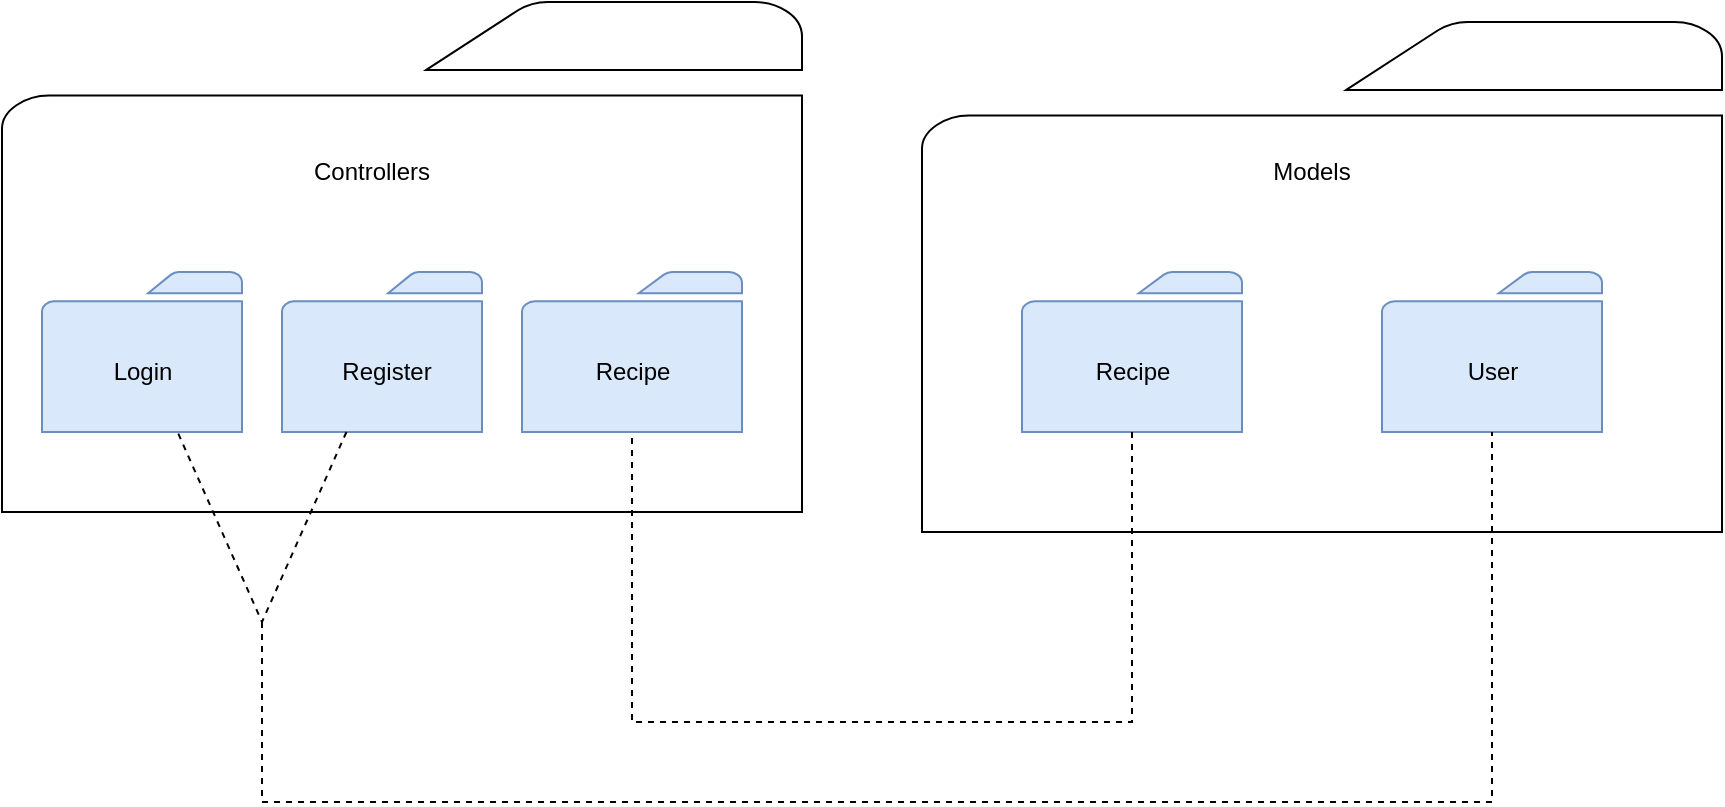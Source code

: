 <mxfile version="15.8.9" type="device"><diagram id="wCKKnj53LyUyoUpGEnS-" name="Page-1"><mxGraphModel dx="1038" dy="547" grid="1" gridSize="10" guides="1" tooltips="1" connect="1" arrows="1" fold="1" page="1" pageScale="1" pageWidth="1100" pageHeight="850" math="0" shadow="0"><root><mxCell id="0"/><mxCell id="1" parent="0"/><mxCell id="NGGb91NB3NlBHVz0JNho-1" value="" style="sketch=0;pointerEvents=1;shadow=0;dashed=0;html=1;labelPosition=center;verticalLabelPosition=bottom;verticalAlign=top;outlineConnect=0;align=center;shape=mxgraph.office.concepts.folder;" vertex="1" parent="1"><mxGeometry x="130" y="40" width="400" height="255" as="geometry"/></mxCell><mxCell id="NGGb91NB3NlBHVz0JNho-2" value="Controllers" style="text;html=1;strokeColor=none;fillColor=none;align=center;verticalAlign=middle;whiteSpace=wrap;rounded=0;" vertex="1" parent="1"><mxGeometry x="270" y="110" width="90" height="30" as="geometry"/></mxCell><mxCell id="NGGb91NB3NlBHVz0JNho-3" value="" style="sketch=0;pointerEvents=1;shadow=0;dashed=0;html=1;strokeColor=#6c8ebf;fillColor=#dae8fc;labelPosition=center;verticalLabelPosition=bottom;verticalAlign=top;outlineConnect=0;align=center;shape=mxgraph.office.concepts.folder;" vertex="1" parent="1"><mxGeometry x="150" y="175" width="100" height="80" as="geometry"/></mxCell><mxCell id="NGGb91NB3NlBHVz0JNho-4" value="" style="sketch=0;pointerEvents=1;shadow=0;dashed=0;html=1;strokeColor=#6c8ebf;fillColor=#dae8fc;labelPosition=center;verticalLabelPosition=bottom;verticalAlign=top;outlineConnect=0;align=center;shape=mxgraph.office.concepts.folder;" vertex="1" parent="1"><mxGeometry x="270" y="175" width="100" height="80" as="geometry"/></mxCell><mxCell id="NGGb91NB3NlBHVz0JNho-5" value="" style="sketch=0;pointerEvents=1;shadow=0;dashed=0;html=1;strokeColor=#6c8ebf;fillColor=#dae8fc;labelPosition=center;verticalLabelPosition=bottom;verticalAlign=top;outlineConnect=0;align=center;shape=mxgraph.office.concepts.folder;" vertex="1" parent="1"><mxGeometry x="390" y="175" width="110" height="80" as="geometry"/></mxCell><mxCell id="NGGb91NB3NlBHVz0JNho-6" value="Login" style="text;html=1;strokeColor=none;fillColor=none;align=center;verticalAlign=middle;whiteSpace=wrap;rounded=0;" vertex="1" parent="1"><mxGeometry x="162.5" y="210" width="75" height="30" as="geometry"/></mxCell><mxCell id="NGGb91NB3NlBHVz0JNho-7" value="Register" style="text;html=1;strokeColor=none;fillColor=none;align=center;verticalAlign=middle;whiteSpace=wrap;rounded=0;" vertex="1" parent="1"><mxGeometry x="285" y="210" width="75" height="30" as="geometry"/></mxCell><mxCell id="NGGb91NB3NlBHVz0JNho-8" value="Recipe" style="text;html=1;strokeColor=none;fillColor=none;align=center;verticalAlign=middle;whiteSpace=wrap;rounded=0;" vertex="1" parent="1"><mxGeometry x="657.5" y="210" width="75" height="30" as="geometry"/></mxCell><mxCell id="NGGb91NB3NlBHVz0JNho-9" value="" style="sketch=0;pointerEvents=1;shadow=0;dashed=0;html=1;labelPosition=center;verticalLabelPosition=bottom;verticalAlign=top;outlineConnect=0;align=center;shape=mxgraph.office.concepts.folder;" vertex="1" parent="1"><mxGeometry x="590" y="50" width="400" height="255" as="geometry"/></mxCell><mxCell id="NGGb91NB3NlBHVz0JNho-10" value="Models" style="text;html=1;strokeColor=none;fillColor=none;align=center;verticalAlign=middle;whiteSpace=wrap;rounded=0;" vertex="1" parent="1"><mxGeometry x="740" y="110" width="90" height="30" as="geometry"/></mxCell><mxCell id="NGGb91NB3NlBHVz0JNho-12" value="" style="sketch=0;pointerEvents=1;shadow=0;dashed=0;html=1;strokeColor=#6c8ebf;fillColor=#dae8fc;labelPosition=center;verticalLabelPosition=bottom;verticalAlign=top;outlineConnect=0;align=center;shape=mxgraph.office.concepts.folder;" vertex="1" parent="1"><mxGeometry x="640" y="175" width="110" height="80" as="geometry"/></mxCell><mxCell id="NGGb91NB3NlBHVz0JNho-13" value="Recipe" style="text;html=1;strokeColor=none;fillColor=none;align=center;verticalAlign=middle;whiteSpace=wrap;rounded=0;" vertex="1" parent="1"><mxGeometry x="407.5" y="210" width="75" height="30" as="geometry"/></mxCell><mxCell id="NGGb91NB3NlBHVz0JNho-14" value="Recipe" style="text;html=1;strokeColor=none;fillColor=none;align=center;verticalAlign=middle;whiteSpace=wrap;rounded=0;" vertex="1" parent="1"><mxGeometry x="657.5" y="210" width="75" height="30" as="geometry"/></mxCell><mxCell id="NGGb91NB3NlBHVz0JNho-16" value="" style="sketch=0;pointerEvents=1;shadow=0;dashed=0;html=1;strokeColor=#6c8ebf;fillColor=#dae8fc;labelPosition=center;verticalLabelPosition=bottom;verticalAlign=top;outlineConnect=0;align=center;shape=mxgraph.office.concepts.folder;" vertex="1" parent="1"><mxGeometry x="820" y="175" width="110" height="80" as="geometry"/></mxCell><mxCell id="NGGb91NB3NlBHVz0JNho-17" value="User" style="text;html=1;strokeColor=none;fillColor=none;align=center;verticalAlign=middle;whiteSpace=wrap;rounded=0;" vertex="1" parent="1"><mxGeometry x="837.5" y="210" width="75" height="30" as="geometry"/></mxCell><mxCell id="NGGb91NB3NlBHVz0JNho-18" value="" style="endArrow=none;dashed=1;html=1;rounded=0;" edge="1" parent="1" source="NGGb91NB3NlBHVz0JNho-12" target="NGGb91NB3NlBHVz0JNho-5"><mxGeometry width="50" height="50" relative="1" as="geometry"><mxPoint x="445" y="380" as="sourcePoint"/><mxPoint x="550" y="260" as="targetPoint"/><Array as="points"><mxPoint x="695" y="400"/><mxPoint x="570" y="400"/><mxPoint x="445" y="400"/></Array></mxGeometry></mxCell><mxCell id="NGGb91NB3NlBHVz0JNho-19" value="" style="endArrow=none;dashed=1;html=1;rounded=0;" edge="1" parent="1" source="NGGb91NB3NlBHVz0JNho-4" target="NGGb91NB3NlBHVz0JNho-3"><mxGeometry width="50" height="50" relative="1" as="geometry"><mxPoint x="280" y="430" as="sourcePoint"/><mxPoint x="210" y="330" as="targetPoint"/><Array as="points"><mxPoint x="260" y="350"/></Array></mxGeometry></mxCell><mxCell id="NGGb91NB3NlBHVz0JNho-20" value="" style="endArrow=none;dashed=1;html=1;rounded=0;" edge="1" parent="1" target="NGGb91NB3NlBHVz0JNho-16"><mxGeometry width="50" height="50" relative="1" as="geometry"><mxPoint x="260" y="350" as="sourcePoint"/><mxPoint x="950" y="420" as="targetPoint"/><Array as="points"><mxPoint x="260" y="440"/><mxPoint x="875" y="440"/></Array></mxGeometry></mxCell></root></mxGraphModel></diagram></mxfile>